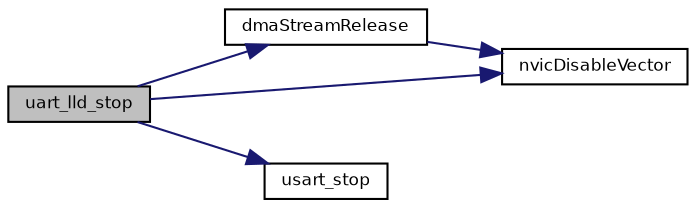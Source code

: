 digraph "uart_lld_stop"
{
  bgcolor="transparent";
  edge [fontname="Helvetica",fontsize="8",labelfontname="Helvetica",labelfontsize="8"];
  node [fontname="Helvetica",fontsize="8",shape=record];
  rankdir="LR";
  Node23 [label="uart_lld_stop",height=0.2,width=0.4,color="black", fillcolor="grey75", style="filled", fontcolor="black"];
  Node23 -> Node24 [color="midnightblue",fontsize="8",style="solid",fontname="Helvetica"];
  Node24 [label="dmaStreamRelease",height=0.2,width=0.4,color="black",URL="$group___s_t_m32___d_m_a.html#ga6427d36d4aba6469fd46e53bf972211e",tooltip="Releases a DMA stream. "];
  Node24 -> Node25 [color="midnightblue",fontsize="8",style="solid",fontname="Helvetica"];
  Node25 [label="nvicDisableVector",height=0.2,width=0.4,color="black",URL="$group___c_o_m_m_o_n___a_r_m_c_mx___n_v_i_c.html#gafdc14a7abfb6cb5fd2dd93a05767bbf8",tooltip="Disables an interrupt handler. "];
  Node23 -> Node25 [color="midnightblue",fontsize="8",style="solid",fontname="Helvetica"];
  Node23 -> Node26 [color="midnightblue",fontsize="8",style="solid",fontname="Helvetica"];
  Node26 [label="usart_stop",height=0.2,width=0.4,color="black",URL="$group___u_a_r_t.html#ga588507f9d46743f8433952ad9085018b",tooltip="USART de-initialization. "];
}
